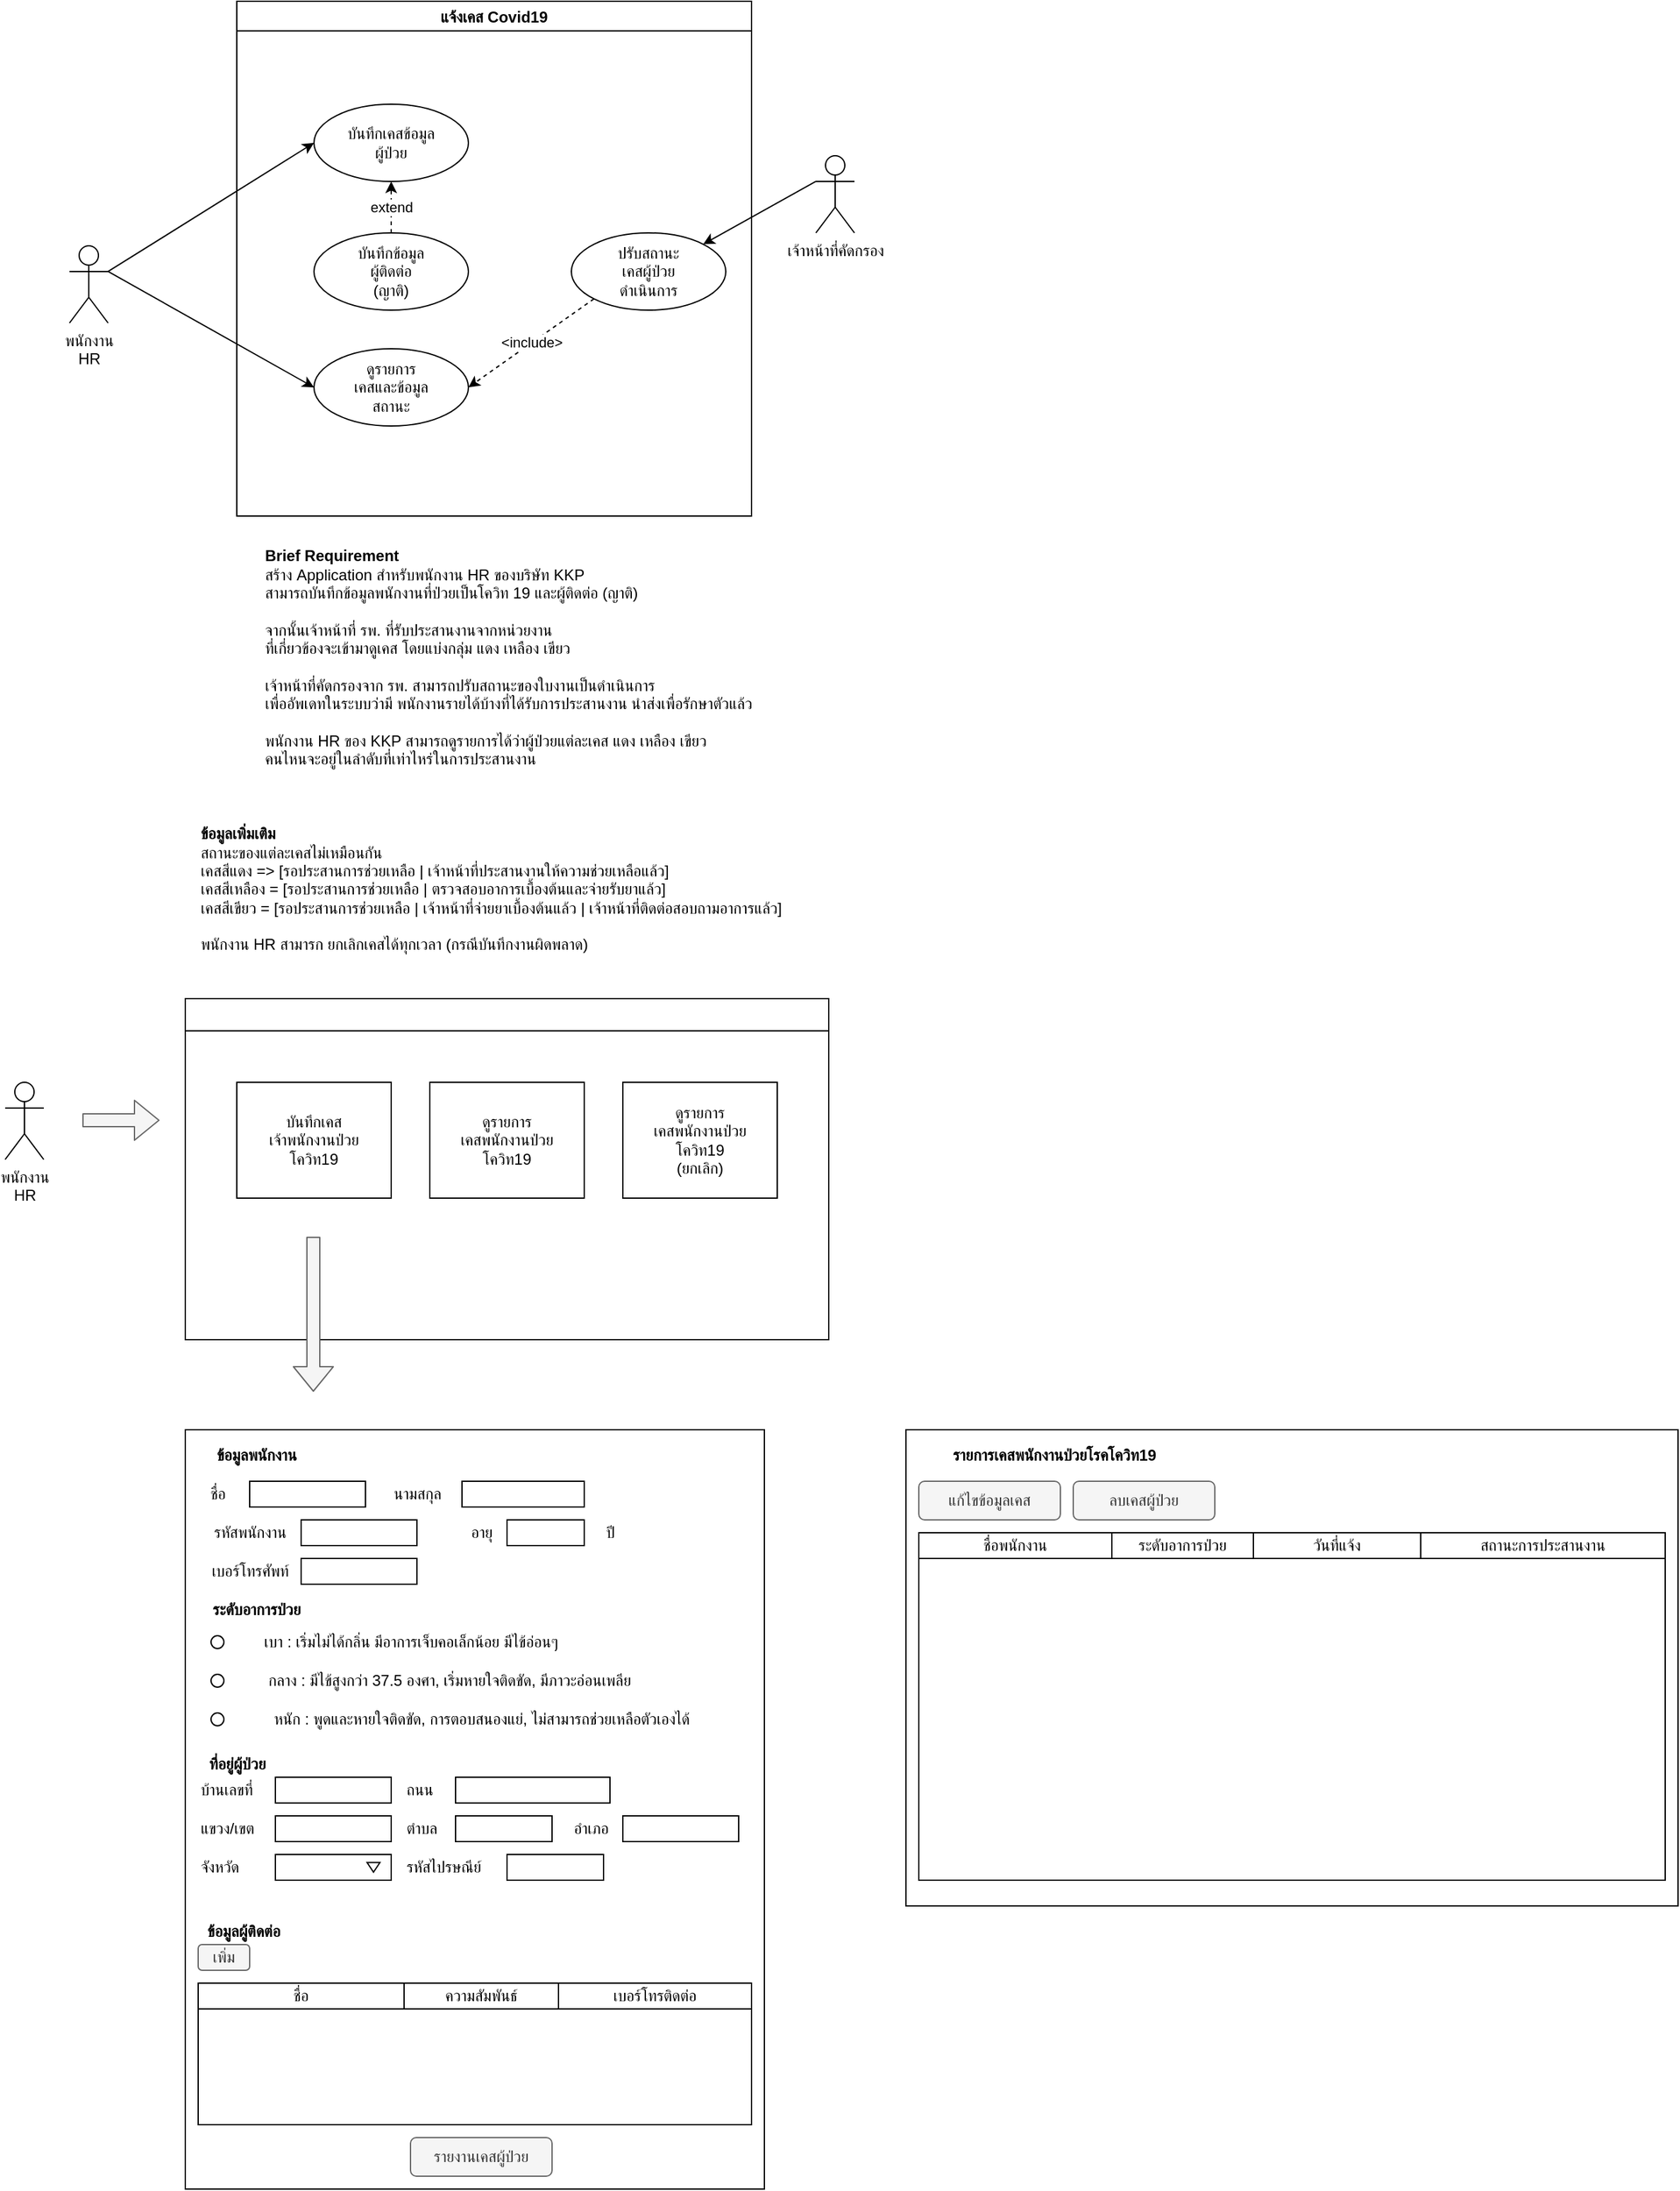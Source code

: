 <mxfile version="14.9.7" type="github">
  <diagram id="RiJ_Mqsd9XuKf032Pi_q" name="Page-1">
    <mxGraphModel dx="1422" dy="762" grid="1" gridSize="10" guides="1" tooltips="1" connect="1" arrows="1" fold="1" page="1" pageScale="1" pageWidth="850" pageHeight="1100" math="0" shadow="0">
      <root>
        <mxCell id="0" />
        <mxCell id="1" parent="0" />
        <mxCell id="DmBUnlMlziyalYtl0B1D-10" style="rounded=0;orthogonalLoop=1;jettySize=auto;html=1;exitX=1;exitY=0.333;exitDx=0;exitDy=0;exitPerimeter=0;entryX=0;entryY=0.5;entryDx=0;entryDy=0;" parent="1" source="DmBUnlMlziyalYtl0B1D-2" target="DmBUnlMlziyalYtl0B1D-9" edge="1">
          <mxGeometry relative="1" as="geometry" />
        </mxCell>
        <mxCell id="DmBUnlMlziyalYtl0B1D-15" style="edgeStyle=none;rounded=0;orthogonalLoop=1;jettySize=auto;html=1;exitX=1;exitY=0.333;exitDx=0;exitDy=0;exitPerimeter=0;entryX=0;entryY=0.5;entryDx=0;entryDy=0;" parent="1" source="DmBUnlMlziyalYtl0B1D-2" target="DmBUnlMlziyalYtl0B1D-14" edge="1">
          <mxGeometry relative="1" as="geometry" />
        </mxCell>
        <mxCell id="DmBUnlMlziyalYtl0B1D-2" value="พนักงาน&lt;br&gt;HR" style="shape=umlActor;verticalLabelPosition=bottom;verticalAlign=top;html=1;outlineConnect=0;" parent="1" vertex="1">
          <mxGeometry x="110" y="230" width="30" height="60" as="geometry" />
        </mxCell>
        <mxCell id="DmBUnlMlziyalYtl0B1D-17" style="edgeStyle=none;rounded=0;orthogonalLoop=1;jettySize=auto;html=1;exitX=0;exitY=0.333;exitDx=0;exitDy=0;exitPerimeter=0;entryX=1;entryY=0;entryDx=0;entryDy=0;" parent="1" source="DmBUnlMlziyalYtl0B1D-3" target="DmBUnlMlziyalYtl0B1D-16" edge="1">
          <mxGeometry relative="1" as="geometry" />
        </mxCell>
        <mxCell id="DmBUnlMlziyalYtl0B1D-3" value="เจ้าหน้าที่คัดกรอง" style="shape=umlActor;verticalLabelPosition=bottom;verticalAlign=top;html=1;outlineConnect=0;" parent="1" vertex="1">
          <mxGeometry x="690" y="160" width="30" height="60" as="geometry" />
        </mxCell>
        <mxCell id="DmBUnlMlziyalYtl0B1D-8" value="แจ้งเคส Covid19" style="swimlane;" parent="1" vertex="1">
          <mxGeometry x="240" y="40" width="400" height="400" as="geometry" />
        </mxCell>
        <mxCell id="DmBUnlMlziyalYtl0B1D-9" value="บันทึกเคสข้อมูล&lt;br&gt;ผู้ป่วย" style="ellipse;whiteSpace=wrap;html=1;" parent="DmBUnlMlziyalYtl0B1D-8" vertex="1">
          <mxGeometry x="60" y="80" width="120" height="60" as="geometry" />
        </mxCell>
        <mxCell id="DmBUnlMlziyalYtl0B1D-12" value="extend" style="edgeStyle=none;rounded=0;orthogonalLoop=1;jettySize=auto;html=1;exitX=0.5;exitY=0;exitDx=0;exitDy=0;entryX=0.5;entryY=1;entryDx=0;entryDy=0;dashed=1;" parent="DmBUnlMlziyalYtl0B1D-8" source="DmBUnlMlziyalYtl0B1D-11" target="DmBUnlMlziyalYtl0B1D-9" edge="1">
          <mxGeometry relative="1" as="geometry" />
        </mxCell>
        <mxCell id="DmBUnlMlziyalYtl0B1D-11" value="บันทึกข้อมูล&lt;br&gt;ผู้ติดต่อ&lt;br&gt;(ญาติ)" style="ellipse;whiteSpace=wrap;html=1;" parent="DmBUnlMlziyalYtl0B1D-8" vertex="1">
          <mxGeometry x="60" y="180" width="120" height="60" as="geometry" />
        </mxCell>
        <mxCell id="DmBUnlMlziyalYtl0B1D-14" value="ดูรายการ&lt;br&gt;เคสและข้อมูล&lt;br&gt;สถานะ" style="ellipse;whiteSpace=wrap;html=1;" parent="DmBUnlMlziyalYtl0B1D-8" vertex="1">
          <mxGeometry x="60" y="270" width="120" height="60" as="geometry" />
        </mxCell>
        <mxCell id="DmBUnlMlziyalYtl0B1D-18" value="&amp;lt;include&amp;gt;" style="edgeStyle=none;rounded=0;orthogonalLoop=1;jettySize=auto;html=1;exitX=0;exitY=1;exitDx=0;exitDy=0;entryX=1;entryY=0.5;entryDx=0;entryDy=0;dashed=1;" parent="DmBUnlMlziyalYtl0B1D-8" source="DmBUnlMlziyalYtl0B1D-16" target="DmBUnlMlziyalYtl0B1D-14" edge="1">
          <mxGeometry relative="1" as="geometry" />
        </mxCell>
        <mxCell id="DmBUnlMlziyalYtl0B1D-16" value="ปรับสถานะ&lt;br&gt;เคสผู้ป่วย&lt;br&gt;ดำเนินการ" style="ellipse;whiteSpace=wrap;html=1;" parent="DmBUnlMlziyalYtl0B1D-8" vertex="1">
          <mxGeometry x="260" y="180" width="120" height="60" as="geometry" />
        </mxCell>
        <mxCell id="DmBUnlMlziyalYtl0B1D-13" value="&lt;b&gt;Brief Requirement&lt;/b&gt;&lt;br&gt;สร้าง Application สำหรับพนักงาน HR ของบริษัท KKP&lt;br&gt;สามารถบันทึกข้อมูลพนักงานที่ป่วยเป็นโควิท 19 และผู้ติดต่อ (ญาติ)&lt;br&gt;&lt;br&gt;จากนั้นเจ้าหน้าที่ รพ. ที่รับประสานงานจากหน่วยงาน&lt;br&gt;ที่เกี่ยวข้องจะเข้ามาดูเคส โดยแบ่งกลุ่ม แดง เหลือง เขียว&lt;br&gt;&lt;br&gt;เจ้าหน้าที่คัดกรองจาก รพ. สามารถปรับสถานะของใบงานเป็นดำเนินการ&lt;br&gt;เพื่ออัพเดทในระบบว่ามี พนักงานรายได้บ้างที่ได้รับการประสานงาน นำส่งเพื่อรักษาตัวแล้ว&lt;br&gt;&lt;br&gt;พนักงาน HR ของ KKP สามารถดูรายการได้ว่าผู้ป่วยแต่ละเคส แดง เหลือง เขียว&lt;br&gt;คนไหนจะอยู่ในลำดับที่เท่าไหร่ในการประสานงาน" style="text;html=1;align=left;verticalAlign=middle;resizable=0;points=[];autosize=1;strokeColor=none;" parent="1" vertex="1">
          <mxGeometry x="260" y="465" width="440" height="170" as="geometry" />
        </mxCell>
        <mxCell id="DmBUnlMlziyalYtl0B1D-19" value="&lt;b&gt;ข้อมูลเพิ่มเติม&lt;/b&gt;&lt;br&gt;สถานะของแต่ละเคสไม่เหมือนกัน&lt;br&gt;เคสสีแดง =&amp;gt; [รอประสานการช่วยเหลือ | เจ้าหน้าที่ประสานงานให้ความช่วยเหลือแล้ว]&lt;br&gt;เคสสีเหลือง = [รอประสานการช่วยเหลือ | ตรวจสอบอาการเบื้องต้นและจ่ายรับยาแล้ว]&lt;br&gt;เคสสีเขียว = [รอประสานการช่วยเหลือ | เจ้าหน้าที่จ่ายยาเบื้องต้นแล้ว | เจ้าหน้าที่ติดต่อสอบถามอาการแล้ว]&lt;br&gt;&lt;br&gt;พนักงาน HR สามารก ยกเลิกเคสได้ทุกเวลา (กรณีบันทึกงานผิดพลาด)" style="text;html=1;align=left;verticalAlign=middle;resizable=0;points=[];autosize=1;strokeColor=none;" parent="1" vertex="1">
          <mxGeometry x="210" y="680" width="530" height="100" as="geometry" />
        </mxCell>
        <mxCell id="DmBUnlMlziyalYtl0B1D-20" value="" style="rounded=0;whiteSpace=wrap;html=1;align=left;" parent="1" vertex="1">
          <mxGeometry x="200" y="840" width="500" height="240" as="geometry" />
        </mxCell>
        <mxCell id="DmBUnlMlziyalYtl0B1D-21" value="&lt;div style=&quot;&quot;&gt;&lt;span&gt;บันทึกเคส&lt;/span&gt;&lt;/div&gt;&lt;div style=&quot;&quot;&gt;&lt;span&gt;เจ้าพนักงานป่วย&lt;/span&gt;&lt;/div&gt;&lt;div style=&quot;&quot;&gt;&lt;span&gt;โควิท19&lt;/span&gt;&lt;/div&gt;" style="rounded=0;whiteSpace=wrap;html=1;align=center;" parent="1" vertex="1">
          <mxGeometry x="240" y="880" width="120" height="90" as="geometry" />
        </mxCell>
        <mxCell id="DmBUnlMlziyalYtl0B1D-22" value="&lt;div&gt;ดูรายการ&lt;/div&gt;&lt;div&gt;เคสพนักงานป่วย&lt;/div&gt;&lt;div&gt;โควิท19&lt;/div&gt;" style="rounded=0;whiteSpace=wrap;html=1;align=center;" parent="1" vertex="1">
          <mxGeometry x="390" y="880" width="120" height="90" as="geometry" />
        </mxCell>
        <mxCell id="DmBUnlMlziyalYtl0B1D-23" value="&lt;div&gt;ดูรายการ&lt;/div&gt;&lt;div&gt;เคสพนักงานป่วย&lt;/div&gt;&lt;div&gt;โควิท19&lt;/div&gt;&lt;div&gt;(ยกเลิก)&lt;/div&gt;" style="rounded=0;whiteSpace=wrap;html=1;align=center;" parent="1" vertex="1">
          <mxGeometry x="540" y="880" width="120" height="90" as="geometry" />
        </mxCell>
        <mxCell id="DmBUnlMlziyalYtl0B1D-24" value="" style="rounded=0;whiteSpace=wrap;html=1;align=left;" parent="1" vertex="1">
          <mxGeometry x="200" y="815" width="500" height="25" as="geometry" />
        </mxCell>
        <mxCell id="DmBUnlMlziyalYtl0B1D-25" value="พนักงาน&lt;br&gt;HR" style="shape=umlActor;verticalLabelPosition=bottom;verticalAlign=top;html=1;outlineConnect=0;" parent="1" vertex="1">
          <mxGeometry x="60" y="880" width="30" height="60" as="geometry" />
        </mxCell>
        <mxCell id="DmBUnlMlziyalYtl0B1D-26" value="" style="shape=flexArrow;endArrow=classic;html=1;fillColor=#f5f5f5;strokeColor=#666666;" parent="1" edge="1">
          <mxGeometry width="50" height="50" relative="1" as="geometry">
            <mxPoint x="120" y="909.5" as="sourcePoint" />
            <mxPoint x="180" y="909.5" as="targetPoint" />
          </mxGeometry>
        </mxCell>
        <mxCell id="DmBUnlMlziyalYtl0B1D-27" value="" style="rounded=0;whiteSpace=wrap;html=1;align=center;" parent="1" vertex="1">
          <mxGeometry x="200" y="1150" width="450" height="590" as="geometry" />
        </mxCell>
        <mxCell id="DmBUnlMlziyalYtl0B1D-28" value="" style="shape=flexArrow;endArrow=classic;html=1;fillColor=#f5f5f5;strokeColor=#666666;" parent="1" edge="1">
          <mxGeometry width="50" height="50" relative="1" as="geometry">
            <mxPoint x="299.5" y="1000" as="sourcePoint" />
            <mxPoint x="299.5" y="1120.5" as="targetPoint" />
          </mxGeometry>
        </mxCell>
        <mxCell id="DmBUnlMlziyalYtl0B1D-29" value="ข้อมูลพนักงาน" style="text;html=1;align=center;verticalAlign=middle;resizable=0;points=[];autosize=1;strokeColor=none;fontStyle=1" parent="1" vertex="1">
          <mxGeometry x="210" y="1160" width="90" height="20" as="geometry" />
        </mxCell>
        <mxCell id="DmBUnlMlziyalYtl0B1D-30" value="ชื่อ" style="text;html=1;align=center;verticalAlign=middle;resizable=0;points=[];autosize=1;strokeColor=none;" parent="1" vertex="1">
          <mxGeometry x="210" y="1190" width="30" height="20" as="geometry" />
        </mxCell>
        <mxCell id="DmBUnlMlziyalYtl0B1D-31" value="" style="rounded=0;whiteSpace=wrap;html=1;align=center;" parent="1" vertex="1">
          <mxGeometry x="250" y="1190" width="90" height="20" as="geometry" />
        </mxCell>
        <mxCell id="DmBUnlMlziyalYtl0B1D-32" value="นามสกุล" style="text;html=1;align=center;verticalAlign=middle;resizable=0;points=[];autosize=1;strokeColor=none;" parent="1" vertex="1">
          <mxGeometry x="350" y="1190" width="60" height="20" as="geometry" />
        </mxCell>
        <mxCell id="DmBUnlMlziyalYtl0B1D-33" value="" style="rounded=0;whiteSpace=wrap;html=1;align=center;" parent="1" vertex="1">
          <mxGeometry x="415" y="1190" width="95" height="20" as="geometry" />
        </mxCell>
        <mxCell id="DmBUnlMlziyalYtl0B1D-34" value="รหัสพนักงาน" style="text;html=1;align=center;verticalAlign=middle;resizable=0;points=[];autosize=1;strokeColor=none;" parent="1" vertex="1">
          <mxGeometry x="210" y="1220" width="80" height="20" as="geometry" />
        </mxCell>
        <mxCell id="DmBUnlMlziyalYtl0B1D-35" value="" style="rounded=0;whiteSpace=wrap;html=1;align=center;" parent="1" vertex="1">
          <mxGeometry x="290" y="1220" width="90" height="20" as="geometry" />
        </mxCell>
        <mxCell id="DmBUnlMlziyalYtl0B1D-36" value="ระดับอาการป่วย" style="text;html=1;align=center;verticalAlign=middle;resizable=0;points=[];autosize=1;strokeColor=none;fontStyle=1" parent="1" vertex="1">
          <mxGeometry x="205" y="1280" width="100" height="20" as="geometry" />
        </mxCell>
        <mxCell id="DmBUnlMlziyalYtl0B1D-37" value="" style="ellipse;whiteSpace=wrap;html=1;aspect=fixed;align=center;" parent="1" vertex="1">
          <mxGeometry x="220" y="1310" width="10" height="10" as="geometry" />
        </mxCell>
        <mxCell id="DmBUnlMlziyalYtl0B1D-38" value="" style="ellipse;whiteSpace=wrap;html=1;aspect=fixed;align=center;" parent="1" vertex="1">
          <mxGeometry x="220" y="1340" width="10" height="10" as="geometry" />
        </mxCell>
        <mxCell id="DmBUnlMlziyalYtl0B1D-39" value="" style="ellipse;whiteSpace=wrap;html=1;aspect=fixed;align=center;" parent="1" vertex="1">
          <mxGeometry x="220" y="1370" width="10" height="10" as="geometry" />
        </mxCell>
        <mxCell id="DmBUnlMlziyalYtl0B1D-40" value="เบา : เริ่มไม่ได้กลิ่น มีอาการเจ็บคอเล็กน้อย มีไข้อ่อนๆ" style="text;html=1;align=center;verticalAlign=middle;resizable=0;points=[];autosize=1;strokeColor=none;" parent="1" vertex="1">
          <mxGeometry x="240" y="1305" width="270" height="20" as="geometry" />
        </mxCell>
        <mxCell id="DmBUnlMlziyalYtl0B1D-41" value="กลาง : มีไข้สูงกว่า 37.5 องศา, เริ่มหายใจติดขัด, มีภาวะอ่อนเพลีย" style="text;html=1;align=center;verticalAlign=middle;resizable=0;points=[];autosize=1;strokeColor=none;" parent="1" vertex="1">
          <mxGeometry x="240" y="1335" width="330" height="20" as="geometry" />
        </mxCell>
        <mxCell id="DmBUnlMlziyalYtl0B1D-42" value="หนัก : พูดและหายใจติดขัด, การตอบสนองแย่, ไม่สามารถช่วยเหลือตัวเองได้" style="text;html=1;align=center;verticalAlign=middle;resizable=0;points=[];autosize=1;strokeColor=none;" parent="1" vertex="1">
          <mxGeometry x="240" y="1365" width="380" height="20" as="geometry" />
        </mxCell>
        <mxCell id="DmBUnlMlziyalYtl0B1D-43" value="" style="rounded=0;whiteSpace=wrap;html=1;align=center;" parent="1" vertex="1">
          <mxGeometry x="450" y="1220" width="60" height="20" as="geometry" />
        </mxCell>
        <mxCell id="DmBUnlMlziyalYtl0B1D-44" value="อายุ" style="text;html=1;align=center;verticalAlign=middle;resizable=0;points=[];autosize=1;strokeColor=none;" parent="1" vertex="1">
          <mxGeometry x="410" y="1220" width="40" height="20" as="geometry" />
        </mxCell>
        <mxCell id="DmBUnlMlziyalYtl0B1D-45" value="ปี" style="text;html=1;align=center;verticalAlign=middle;resizable=0;points=[];autosize=1;strokeColor=none;" parent="1" vertex="1">
          <mxGeometry x="520" y="1220" width="20" height="20" as="geometry" />
        </mxCell>
        <mxCell id="DmBUnlMlziyalYtl0B1D-46" value="ข้อมูลผู้ติดต่อ" style="text;html=1;align=center;verticalAlign=middle;resizable=0;points=[];autosize=1;strokeColor=none;fontStyle=1" parent="1" vertex="1">
          <mxGeometry x="200" y="1530" width="90" height="20" as="geometry" />
        </mxCell>
        <mxCell id="DmBUnlMlziyalYtl0B1D-47" value="เพิ่ม" style="rounded=1;whiteSpace=wrap;html=1;align=center;fillColor=#f5f5f5;strokeColor=#666666;fontColor=#333333;" parent="1" vertex="1">
          <mxGeometry x="210" y="1550" width="40" height="20" as="geometry" />
        </mxCell>
        <mxCell id="DmBUnlMlziyalYtl0B1D-48" value="ชื่อ" style="rounded=0;whiteSpace=wrap;html=1;align=center;" parent="1" vertex="1">
          <mxGeometry x="210" y="1580" width="160" height="20" as="geometry" />
        </mxCell>
        <mxCell id="DmBUnlMlziyalYtl0B1D-49" value="" style="rounded=0;whiteSpace=wrap;html=1;align=center;" parent="1" vertex="1">
          <mxGeometry x="210" y="1600" width="430" height="90" as="geometry" />
        </mxCell>
        <mxCell id="DmBUnlMlziyalYtl0B1D-50" value="รายงานเคสผู้ป่วย" style="rounded=1;whiteSpace=wrap;html=1;align=center;fillColor=#f5f5f5;strokeColor=#666666;fontColor=#333333;" parent="1" vertex="1">
          <mxGeometry x="375" y="1700" width="110" height="30" as="geometry" />
        </mxCell>
        <mxCell id="DmBUnlMlziyalYtl0B1D-52" value="ความสัมพันธ์" style="rounded=0;whiteSpace=wrap;html=1;align=center;" parent="1" vertex="1">
          <mxGeometry x="370" y="1580" width="120" height="20" as="geometry" />
        </mxCell>
        <mxCell id="DmBUnlMlziyalYtl0B1D-53" value="เบอร์โทรติดต่อ" style="rounded=0;whiteSpace=wrap;html=1;align=center;" parent="1" vertex="1">
          <mxGeometry x="490" y="1580" width="150" height="20" as="geometry" />
        </mxCell>
        <mxCell id="DmBUnlMlziyalYtl0B1D-54" value="เบอร์โทรศัพท์" style="text;html=1;align=center;verticalAlign=middle;resizable=0;points=[];autosize=1;strokeColor=none;" parent="1" vertex="1">
          <mxGeometry x="210" y="1250" width="80" height="20" as="geometry" />
        </mxCell>
        <mxCell id="DmBUnlMlziyalYtl0B1D-55" value="" style="rounded=0;whiteSpace=wrap;html=1;align=center;" parent="1" vertex="1">
          <mxGeometry x="290" y="1250" width="90" height="20" as="geometry" />
        </mxCell>
        <mxCell id="DmBUnlMlziyalYtl0B1D-56" value="ที่อยู่ผู้ป่วย" style="text;html=1;align=center;verticalAlign=middle;resizable=0;points=[];autosize=1;strokeColor=none;fontStyle=1" parent="1" vertex="1">
          <mxGeometry x="205" y="1400" width="70" height="20" as="geometry" />
        </mxCell>
        <mxCell id="DmBUnlMlziyalYtl0B1D-58" value="" style="rounded=0;whiteSpace=wrap;html=1;align=center;" parent="1" vertex="1">
          <mxGeometry x="270" y="1420" width="90" height="20" as="geometry" />
        </mxCell>
        <mxCell id="DmBUnlMlziyalYtl0B1D-59" value="บ้านเลขที่" style="text;html=1;align=left;verticalAlign=middle;resizable=0;points=[];autosize=1;strokeColor=none;" parent="1" vertex="1">
          <mxGeometry x="210" y="1420" width="60" height="20" as="geometry" />
        </mxCell>
        <mxCell id="DmBUnlMlziyalYtl0B1D-60" value="ถนน" style="text;html=1;align=left;verticalAlign=middle;resizable=0;points=[];autosize=1;strokeColor=none;" parent="1" vertex="1">
          <mxGeometry x="370" y="1420" width="40" height="20" as="geometry" />
        </mxCell>
        <mxCell id="DmBUnlMlziyalYtl0B1D-61" value="" style="rounded=0;whiteSpace=wrap;html=1;align=center;" parent="1" vertex="1">
          <mxGeometry x="410" y="1420" width="120" height="20" as="geometry" />
        </mxCell>
        <mxCell id="DmBUnlMlziyalYtl0B1D-62" value="" style="rounded=0;whiteSpace=wrap;html=1;align=center;" parent="1" vertex="1">
          <mxGeometry x="270" y="1450" width="90" height="20" as="geometry" />
        </mxCell>
        <mxCell id="DmBUnlMlziyalYtl0B1D-63" value="แขวง/เขต" style="text;html=1;align=left;verticalAlign=middle;resizable=0;points=[];autosize=1;strokeColor=none;" parent="1" vertex="1">
          <mxGeometry x="210" y="1450" width="60" height="20" as="geometry" />
        </mxCell>
        <mxCell id="DmBUnlMlziyalYtl0B1D-64" value="" style="rounded=0;whiteSpace=wrap;html=1;align=center;" parent="1" vertex="1">
          <mxGeometry x="410" y="1450" width="75" height="20" as="geometry" />
        </mxCell>
        <mxCell id="DmBUnlMlziyalYtl0B1D-65" value="ตำบล" style="text;html=1;align=left;verticalAlign=middle;resizable=0;points=[];autosize=1;strokeColor=none;" parent="1" vertex="1">
          <mxGeometry x="370" y="1450" width="40" height="20" as="geometry" />
        </mxCell>
        <mxCell id="DmBUnlMlziyalYtl0B1D-67" value="" style="rounded=0;whiteSpace=wrap;html=1;align=center;" parent="1" vertex="1">
          <mxGeometry x="540" y="1450" width="90" height="20" as="geometry" />
        </mxCell>
        <mxCell id="DmBUnlMlziyalYtl0B1D-68" value="อำเภอ" style="text;html=1;align=center;verticalAlign=middle;resizable=0;points=[];autosize=1;strokeColor=none;" parent="1" vertex="1">
          <mxGeometry x="490" y="1450" width="50" height="20" as="geometry" />
        </mxCell>
        <mxCell id="DmBUnlMlziyalYtl0B1D-69" value="" style="rounded=0;whiteSpace=wrap;html=1;align=center;" parent="1" vertex="1">
          <mxGeometry x="270" y="1480" width="90" height="20" as="geometry" />
        </mxCell>
        <mxCell id="DmBUnlMlziyalYtl0B1D-70" value="จังหวัด" style="text;html=1;align=left;verticalAlign=middle;resizable=0;points=[];autosize=1;strokeColor=none;" parent="1" vertex="1">
          <mxGeometry x="210" y="1480" width="50" height="20" as="geometry" />
        </mxCell>
        <mxCell id="DmBUnlMlziyalYtl0B1D-71" value="" style="rounded=0;whiteSpace=wrap;html=1;align=center;" parent="1" vertex="1">
          <mxGeometry x="450" y="1480" width="75" height="20" as="geometry" />
        </mxCell>
        <mxCell id="DmBUnlMlziyalYtl0B1D-72" value="รหัสไปรษณีย์" style="text;html=1;align=left;verticalAlign=middle;resizable=0;points=[];autosize=1;strokeColor=none;" parent="1" vertex="1">
          <mxGeometry x="370" y="1480" width="80" height="20" as="geometry" />
        </mxCell>
        <mxCell id="DmBUnlMlziyalYtl0B1D-73" value="" style="triangle;whiteSpace=wrap;html=1;align=left;rotation=90;" parent="1" vertex="1">
          <mxGeometry x="342.5" y="1485" width="7.5" height="10" as="geometry" />
        </mxCell>
        <mxCell id="DmBUnlMlziyalYtl0B1D-75" value="" style="rounded=0;whiteSpace=wrap;html=1;align=center;" parent="1" vertex="1">
          <mxGeometry x="760" y="1150" width="600" height="370" as="geometry" />
        </mxCell>
        <mxCell id="DmBUnlMlziyalYtl0B1D-76" value="ชื่อพนักงาน" style="rounded=0;whiteSpace=wrap;html=1;align=center;" parent="1" vertex="1">
          <mxGeometry x="770" y="1230" width="150" height="20" as="geometry" />
        </mxCell>
        <mxCell id="DmBUnlMlziyalYtl0B1D-77" value="" style="rounded=0;whiteSpace=wrap;html=1;align=center;" parent="1" vertex="1">
          <mxGeometry x="770" y="1250" width="580" height="250" as="geometry" />
        </mxCell>
        <mxCell id="DmBUnlMlziyalYtl0B1D-79" value="ระดับอาการป่วย" style="rounded=0;whiteSpace=wrap;html=1;align=center;" parent="1" vertex="1">
          <mxGeometry x="920" y="1230" width="110" height="20" as="geometry" />
        </mxCell>
        <mxCell id="DmBUnlMlziyalYtl0B1D-80" value="รายการเคสพนักงานป่วยโรคโควิท19" style="text;html=1;align=center;verticalAlign=middle;resizable=0;points=[];autosize=1;strokeColor=none;fontStyle=1" parent="1" vertex="1">
          <mxGeometry x="770" y="1160" width="210" height="20" as="geometry" />
        </mxCell>
        <mxCell id="DmBUnlMlziyalYtl0B1D-83" value="วันที่แจ้ง" style="rounded=0;whiteSpace=wrap;html=1;align=center;" parent="1" vertex="1">
          <mxGeometry x="1030" y="1230" width="130" height="20" as="geometry" />
        </mxCell>
        <mxCell id="DmBUnlMlziyalYtl0B1D-84" value="แก้ไขข้อมูลเคส" style="rounded=1;whiteSpace=wrap;html=1;align=center;fillColor=#f5f5f5;strokeColor=#666666;fontColor=#333333;" parent="1" vertex="1">
          <mxGeometry x="770" y="1190" width="110" height="30" as="geometry" />
        </mxCell>
        <mxCell id="DmBUnlMlziyalYtl0B1D-86" value="ลบเคสผู้ป่วย" style="rounded=1;whiteSpace=wrap;html=1;align=center;fillColor=#f5f5f5;strokeColor=#666666;fontColor=#333333;" parent="1" vertex="1">
          <mxGeometry x="890" y="1190" width="110" height="30" as="geometry" />
        </mxCell>
        <mxCell id="sDAs4L4iIC885u4bJBAC-1" value="สถานะการประสานงาน" style="rounded=0;whiteSpace=wrap;html=1;align=center;" vertex="1" parent="1">
          <mxGeometry x="1160" y="1230" width="190" height="20" as="geometry" />
        </mxCell>
      </root>
    </mxGraphModel>
  </diagram>
</mxfile>
